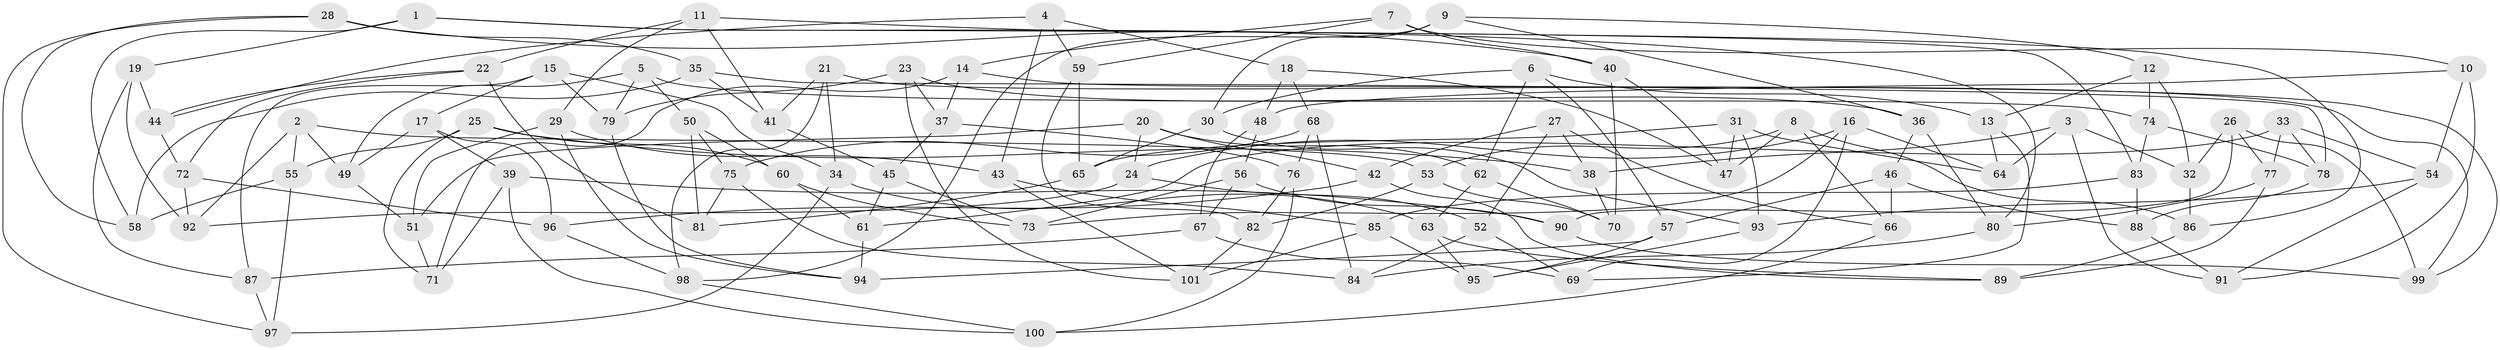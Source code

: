 // coarse degree distribution, {4: 0.6428571428571429, 3: 0.08571428571428572, 8: 0.07142857142857142, 7: 0.02857142857142857, 5: 0.11428571428571428, 6: 0.014285714285714285, 2: 0.014285714285714285, 9: 0.02857142857142857}
// Generated by graph-tools (version 1.1) at 2025/03/03/04/25 22:03:47]
// undirected, 101 vertices, 202 edges
graph export_dot {
graph [start="1"]
  node [color=gray90,style=filled];
  1;
  2;
  3;
  4;
  5;
  6;
  7;
  8;
  9;
  10;
  11;
  12;
  13;
  14;
  15;
  16;
  17;
  18;
  19;
  20;
  21;
  22;
  23;
  24;
  25;
  26;
  27;
  28;
  29;
  30;
  31;
  32;
  33;
  34;
  35;
  36;
  37;
  38;
  39;
  40;
  41;
  42;
  43;
  44;
  45;
  46;
  47;
  48;
  49;
  50;
  51;
  52;
  53;
  54;
  55;
  56;
  57;
  58;
  59;
  60;
  61;
  62;
  63;
  64;
  65;
  66;
  67;
  68;
  69;
  70;
  71;
  72;
  73;
  74;
  75;
  76;
  77;
  78;
  79;
  80;
  81;
  82;
  83;
  84;
  85;
  86;
  87;
  88;
  89;
  90;
  91;
  92;
  93;
  94;
  95;
  96;
  97;
  98;
  99;
  100;
  101;
  1 -- 83;
  1 -- 19;
  1 -- 80;
  1 -- 58;
  2 -- 92;
  2 -- 53;
  2 -- 55;
  2 -- 49;
  3 -- 91;
  3 -- 38;
  3 -- 64;
  3 -- 32;
  4 -- 59;
  4 -- 43;
  4 -- 18;
  4 -- 44;
  5 -- 50;
  5 -- 79;
  5 -- 74;
  5 -- 49;
  6 -- 62;
  6 -- 13;
  6 -- 30;
  6 -- 57;
  7 -- 59;
  7 -- 40;
  7 -- 10;
  7 -- 14;
  8 -- 53;
  8 -- 66;
  8 -- 47;
  8 -- 86;
  9 -- 98;
  9 -- 30;
  9 -- 12;
  9 -- 36;
  10 -- 54;
  10 -- 48;
  10 -- 91;
  11 -- 41;
  11 -- 86;
  11 -- 29;
  11 -- 22;
  12 -- 13;
  12 -- 32;
  12 -- 74;
  13 -- 64;
  13 -- 69;
  14 -- 99;
  14 -- 71;
  14 -- 37;
  15 -- 17;
  15 -- 34;
  15 -- 87;
  15 -- 79;
  16 -- 73;
  16 -- 64;
  16 -- 69;
  16 -- 24;
  17 -- 49;
  17 -- 96;
  17 -- 39;
  18 -- 48;
  18 -- 47;
  18 -- 68;
  19 -- 44;
  19 -- 92;
  19 -- 87;
  20 -- 62;
  20 -- 42;
  20 -- 24;
  20 -- 51;
  21 -- 98;
  21 -- 41;
  21 -- 99;
  21 -- 34;
  22 -- 44;
  22 -- 72;
  22 -- 81;
  23 -- 37;
  23 -- 101;
  23 -- 79;
  23 -- 36;
  24 -- 92;
  24 -- 52;
  25 -- 60;
  25 -- 71;
  25 -- 38;
  25 -- 55;
  26 -- 90;
  26 -- 32;
  26 -- 77;
  26 -- 99;
  27 -- 42;
  27 -- 38;
  27 -- 66;
  27 -- 52;
  28 -- 97;
  28 -- 58;
  28 -- 40;
  28 -- 35;
  29 -- 51;
  29 -- 94;
  29 -- 43;
  30 -- 93;
  30 -- 65;
  31 -- 47;
  31 -- 93;
  31 -- 64;
  31 -- 65;
  32 -- 86;
  33 -- 61;
  33 -- 78;
  33 -- 54;
  33 -- 77;
  34 -- 97;
  34 -- 63;
  35 -- 58;
  35 -- 78;
  35 -- 41;
  36 -- 46;
  36 -- 80;
  37 -- 45;
  37 -- 76;
  38 -- 70;
  39 -- 71;
  39 -- 90;
  39 -- 100;
  40 -- 70;
  40 -- 47;
  41 -- 45;
  42 -- 89;
  42 -- 96;
  43 -- 85;
  43 -- 101;
  44 -- 72;
  45 -- 73;
  45 -- 61;
  46 -- 66;
  46 -- 57;
  46 -- 88;
  48 -- 56;
  48 -- 67;
  49 -- 51;
  50 -- 75;
  50 -- 60;
  50 -- 81;
  51 -- 71;
  52 -- 84;
  52 -- 69;
  53 -- 82;
  53 -- 70;
  54 -- 91;
  54 -- 93;
  55 -- 58;
  55 -- 97;
  56 -- 67;
  56 -- 73;
  56 -- 90;
  57 -- 95;
  57 -- 94;
  59 -- 65;
  59 -- 82;
  60 -- 61;
  60 -- 73;
  61 -- 94;
  62 -- 63;
  62 -- 70;
  63 -- 95;
  63 -- 89;
  65 -- 81;
  66 -- 100;
  67 -- 69;
  67 -- 87;
  68 -- 76;
  68 -- 75;
  68 -- 84;
  72 -- 92;
  72 -- 96;
  74 -- 78;
  74 -- 83;
  75 -- 84;
  75 -- 81;
  76 -- 100;
  76 -- 82;
  77 -- 80;
  77 -- 89;
  78 -- 88;
  79 -- 94;
  80 -- 84;
  82 -- 101;
  83 -- 88;
  83 -- 85;
  85 -- 101;
  85 -- 95;
  86 -- 89;
  87 -- 97;
  88 -- 91;
  90 -- 99;
  93 -- 95;
  96 -- 98;
  98 -- 100;
}
